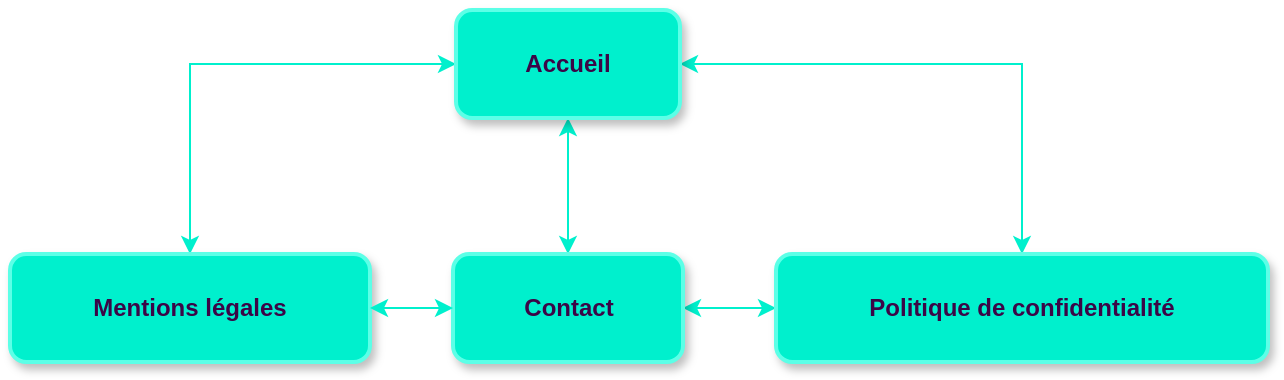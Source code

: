 <mxfile version="28.2.7">
  <diagram name="Page-1" id="PJXzrsJOXH1391fciTHr">
    <mxGraphModel dx="1431" dy="1695" grid="1" gridSize="10" guides="1" tooltips="1" connect="1" arrows="1" fold="1" page="1" pageScale="1" pageWidth="827" pageHeight="1169" math="0" shadow="0">
      <root>
        <mxCell id="0" />
        <mxCell id="1" parent="0" />
        <mxCell id="qw5ULrUy1bnDho6kkQ3Q-14" style="edgeStyle=orthogonalEdgeStyle;rounded=0;orthogonalLoop=1;jettySize=auto;html=1;entryX=0.5;entryY=0;entryDx=0;entryDy=0;startArrow=classic;startFill=1;strokeColor=#00F0CD;" parent="1" source="2" target="3" edge="1">
          <mxGeometry relative="1" as="geometry" />
        </mxCell>
        <mxCell id="qw5ULrUy1bnDho6kkQ3Q-15" style="edgeStyle=orthogonalEdgeStyle;rounded=0;orthogonalLoop=1;jettySize=auto;html=1;entryX=0.5;entryY=0;entryDx=0;entryDy=0;strokeColor=#00F0CD;startArrow=classic;startFill=1;" parent="1" source="2" target="5" edge="1">
          <mxGeometry relative="1" as="geometry" />
        </mxCell>
        <mxCell id="qw5ULrUy1bnDho6kkQ3Q-16" style="edgeStyle=orthogonalEdgeStyle;rounded=0;orthogonalLoop=1;jettySize=auto;html=1;entryX=0.5;entryY=0;entryDx=0;entryDy=0;strokeColor=#00F0CD;startArrow=classic;startFill=1;" parent="1" source="2" target="4" edge="1">
          <mxGeometry relative="1" as="geometry" />
        </mxCell>
        <mxCell id="2" value="Accueil" style="whiteSpace=wrap;strokeWidth=2;fillColor=#00F0CD;fontColor=#3B0647;fontStyle=1;strokeColor=#5CFFE7;rounded=1;shadow=1;glass=0;" parent="1" vertex="1">
          <mxGeometry x="243" y="-10" width="112" height="54" as="geometry" />
        </mxCell>
        <mxCell id="qw5ULrUy1bnDho6kkQ3Q-12" style="edgeStyle=orthogonalEdgeStyle;rounded=0;orthogonalLoop=1;jettySize=auto;html=1;startArrow=classic;startFill=1;strokeColor=#00F0CD;" parent="1" source="3" target="5" edge="1">
          <mxGeometry relative="1" as="geometry" />
        </mxCell>
        <mxCell id="3" value="Contact" style="whiteSpace=wrap;strokeWidth=2;fillColor=#00F0CD;fontColor=#3B0647;fontStyle=1;strokeColor=#5CFFE7;rounded=1;shadow=1;glass=0;" parent="1" vertex="1">
          <mxGeometry x="241.5" y="112" width="115" height="54" as="geometry" />
        </mxCell>
        <mxCell id="4" value="Mentions légales" style="whiteSpace=wrap;strokeWidth=2;fillColor=#00F0CD;fontColor=#3B0647;fontStyle=1;strokeColor=#5CFFE7;rounded=1;shadow=1;glass=0;" parent="1" vertex="1">
          <mxGeometry x="20" y="112" width="180" height="54" as="geometry" />
        </mxCell>
        <mxCell id="5" value="Politique de confidentialité" style="whiteSpace=wrap;strokeWidth=2;fillColor=#00F0CD;fontColor=#3B0647;fontStyle=1;strokeColor=#5CFFE7;rounded=1;shadow=1;glass=0;" parent="1" vertex="1">
          <mxGeometry x="403" y="112" width="246" height="54" as="geometry" />
        </mxCell>
        <mxCell id="qw5ULrUy1bnDho6kkQ3Q-8" value="" style="endArrow=classic;startArrow=classic;html=1;rounded=0;strokeColor=#00F0CD;" parent="1" source="3" target="4" edge="1">
          <mxGeometry width="50" height="50" relative="1" as="geometry">
            <mxPoint x="390" y="420" as="sourcePoint" />
            <mxPoint x="440" y="370" as="targetPoint" />
          </mxGeometry>
        </mxCell>
      </root>
    </mxGraphModel>
  </diagram>
</mxfile>

